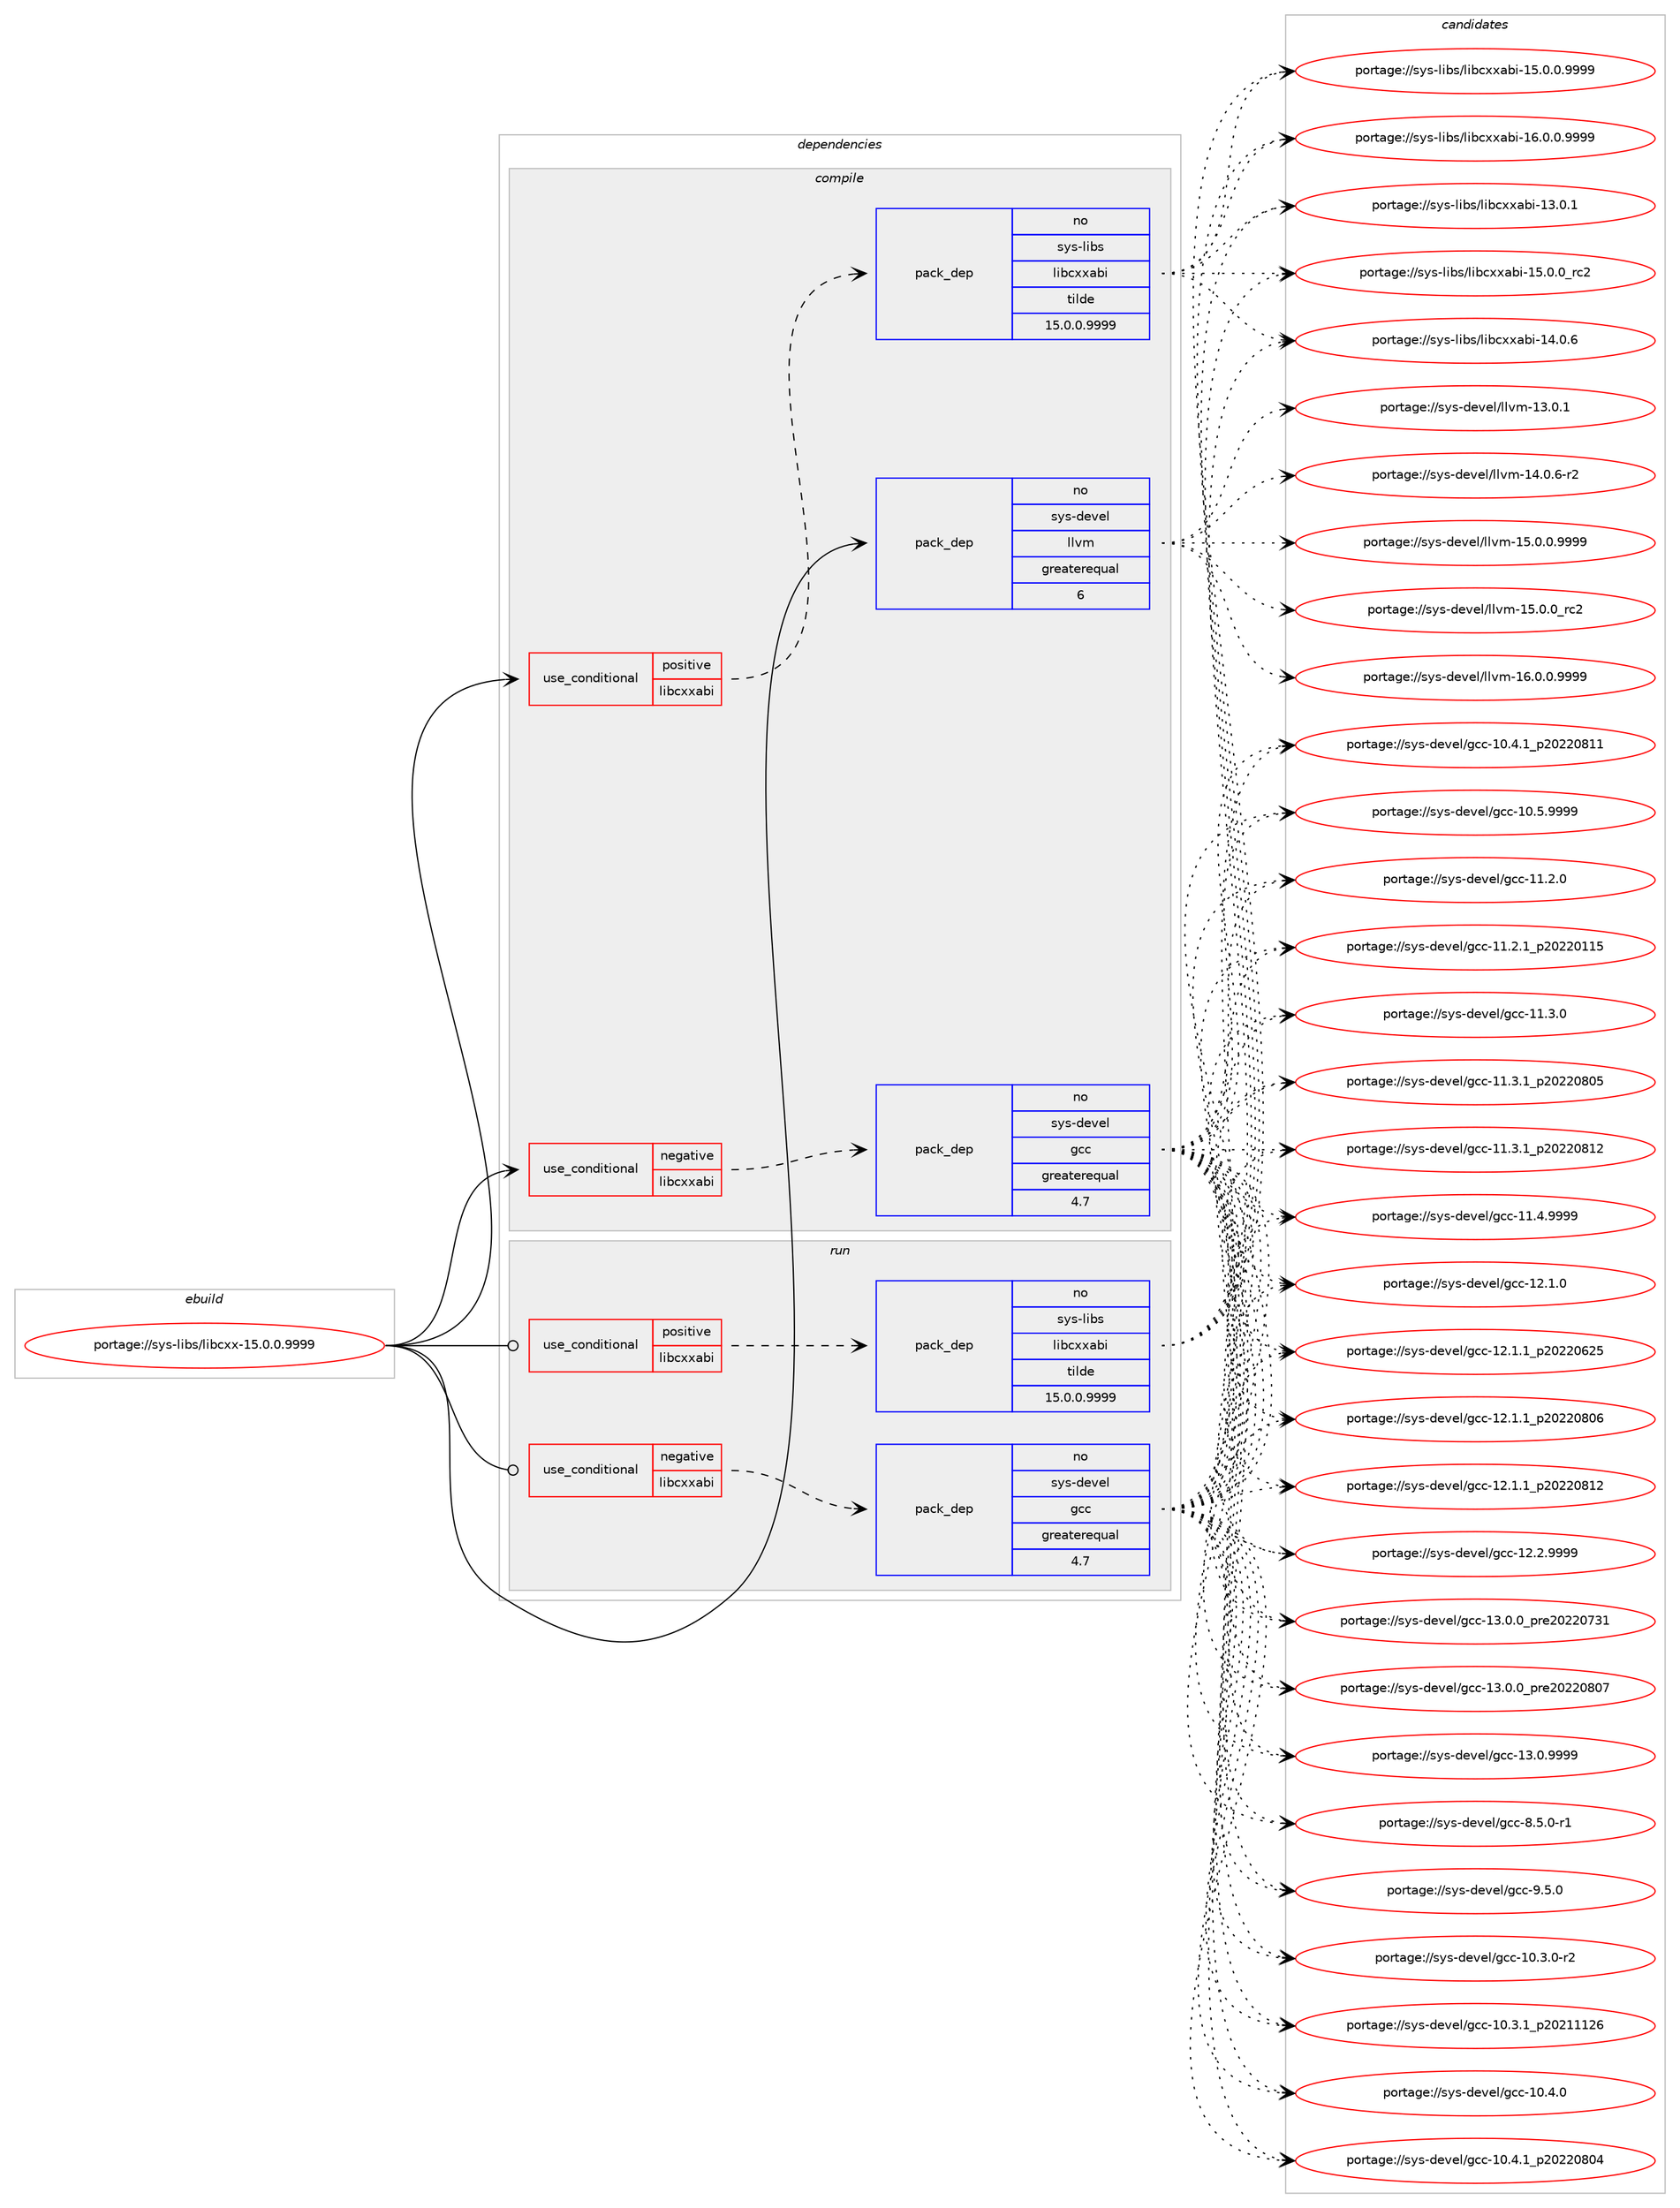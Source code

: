 digraph prolog {

# *************
# Graph options
# *************

newrank=true;
concentrate=true;
compound=true;
graph [rankdir=LR,fontname=Helvetica,fontsize=10,ranksep=1.5];#, ranksep=2.5, nodesep=0.2];
edge  [arrowhead=vee];
node  [fontname=Helvetica,fontsize=10];

# **********
# The ebuild
# **********

subgraph cluster_leftcol {
color=gray;
rank=same;
label=<<i>ebuild</i>>;
id [label="portage://sys-libs/libcxx-15.0.0.9999", color=red, width=4, href="../sys-libs/libcxx-15.0.0.9999.svg"];
}

# ****************
# The dependencies
# ****************

subgraph cluster_midcol {
color=gray;
label=<<i>dependencies</i>>;
subgraph cluster_compile {
fillcolor="#eeeeee";
style=filled;
label=<<i>compile</i>>;
subgraph cond242 {
dependency388 [label=<<TABLE BORDER="0" CELLBORDER="1" CELLSPACING="0" CELLPADDING="4"><TR><TD ROWSPAN="3" CELLPADDING="10">use_conditional</TD></TR><TR><TD>negative</TD></TR><TR><TD>libcxxabi</TD></TR></TABLE>>, shape=none, color=red];
subgraph pack145 {
dependency389 [label=<<TABLE BORDER="0" CELLBORDER="1" CELLSPACING="0" CELLPADDING="4" WIDTH="220"><TR><TD ROWSPAN="6" CELLPADDING="30">pack_dep</TD></TR><TR><TD WIDTH="110">no</TD></TR><TR><TD>sys-devel</TD></TR><TR><TD>gcc</TD></TR><TR><TD>greaterequal</TD></TR><TR><TD>4.7</TD></TR></TABLE>>, shape=none, color=blue];
}
dependency388:e -> dependency389:w [weight=20,style="dashed",arrowhead="vee"];
}
id:e -> dependency388:w [weight=20,style="solid",arrowhead="vee"];
subgraph cond243 {
dependency390 [label=<<TABLE BORDER="0" CELLBORDER="1" CELLSPACING="0" CELLPADDING="4"><TR><TD ROWSPAN="3" CELLPADDING="10">use_conditional</TD></TR><TR><TD>positive</TD></TR><TR><TD>libcxxabi</TD></TR></TABLE>>, shape=none, color=red];
subgraph pack146 {
dependency391 [label=<<TABLE BORDER="0" CELLBORDER="1" CELLSPACING="0" CELLPADDING="4" WIDTH="220"><TR><TD ROWSPAN="6" CELLPADDING="30">pack_dep</TD></TR><TR><TD WIDTH="110">no</TD></TR><TR><TD>sys-libs</TD></TR><TR><TD>libcxxabi</TD></TR><TR><TD>tilde</TD></TR><TR><TD>15.0.0.9999</TD></TR></TABLE>>, shape=none, color=blue];
}
dependency390:e -> dependency391:w [weight=20,style="dashed",arrowhead="vee"];
}
id:e -> dependency390:w [weight=20,style="solid",arrowhead="vee"];
subgraph pack147 {
dependency392 [label=<<TABLE BORDER="0" CELLBORDER="1" CELLSPACING="0" CELLPADDING="4" WIDTH="220"><TR><TD ROWSPAN="6" CELLPADDING="30">pack_dep</TD></TR><TR><TD WIDTH="110">no</TD></TR><TR><TD>sys-devel</TD></TR><TR><TD>llvm</TD></TR><TR><TD>greaterequal</TD></TR><TR><TD>6</TD></TR></TABLE>>, shape=none, color=blue];
}
id:e -> dependency392:w [weight=20,style="solid",arrowhead="vee"];
# *** BEGIN UNKNOWN DEPENDENCY TYPE (TODO) ***
# id -> package_dependency(portage://sys-libs/libcxx-15.0.0.9999,install,strong,sys-devel,llvm,none,[,,],[slot(0)],[])
# *** END UNKNOWN DEPENDENCY TYPE (TODO) ***

}
subgraph cluster_compileandrun {
fillcolor="#eeeeee";
style=filled;
label=<<i>compile and run</i>>;
}
subgraph cluster_run {
fillcolor="#eeeeee";
style=filled;
label=<<i>run</i>>;
subgraph cond244 {
dependency393 [label=<<TABLE BORDER="0" CELLBORDER="1" CELLSPACING="0" CELLPADDING="4"><TR><TD ROWSPAN="3" CELLPADDING="10">use_conditional</TD></TR><TR><TD>negative</TD></TR><TR><TD>libcxxabi</TD></TR></TABLE>>, shape=none, color=red];
subgraph pack148 {
dependency394 [label=<<TABLE BORDER="0" CELLBORDER="1" CELLSPACING="0" CELLPADDING="4" WIDTH="220"><TR><TD ROWSPAN="6" CELLPADDING="30">pack_dep</TD></TR><TR><TD WIDTH="110">no</TD></TR><TR><TD>sys-devel</TD></TR><TR><TD>gcc</TD></TR><TR><TD>greaterequal</TD></TR><TR><TD>4.7</TD></TR></TABLE>>, shape=none, color=blue];
}
dependency393:e -> dependency394:w [weight=20,style="dashed",arrowhead="vee"];
}
id:e -> dependency393:w [weight=20,style="solid",arrowhead="odot"];
subgraph cond245 {
dependency395 [label=<<TABLE BORDER="0" CELLBORDER="1" CELLSPACING="0" CELLPADDING="4"><TR><TD ROWSPAN="3" CELLPADDING="10">use_conditional</TD></TR><TR><TD>positive</TD></TR><TR><TD>libcxxabi</TD></TR></TABLE>>, shape=none, color=red];
subgraph pack149 {
dependency396 [label=<<TABLE BORDER="0" CELLBORDER="1" CELLSPACING="0" CELLPADDING="4" WIDTH="220"><TR><TD ROWSPAN="6" CELLPADDING="30">pack_dep</TD></TR><TR><TD WIDTH="110">no</TD></TR><TR><TD>sys-libs</TD></TR><TR><TD>libcxxabi</TD></TR><TR><TD>tilde</TD></TR><TR><TD>15.0.0.9999</TD></TR></TABLE>>, shape=none, color=blue];
}
dependency395:e -> dependency396:w [weight=20,style="dashed",arrowhead="vee"];
}
id:e -> dependency395:w [weight=20,style="solid",arrowhead="odot"];
}
}

# **************
# The candidates
# **************

subgraph cluster_choices {
rank=same;
color=gray;
label=<<i>candidates</i>>;

subgraph choice145 {
color=black;
nodesep=1;
choice11512111545100101118101108471039999454948465146484511450 [label="portage://sys-devel/gcc-10.3.0-r2", color=red, width=4,href="../sys-devel/gcc-10.3.0-r2.svg"];
choice1151211154510010111810110847103999945494846514649951125048504949495054 [label="portage://sys-devel/gcc-10.3.1_p20211126", color=red, width=4,href="../sys-devel/gcc-10.3.1_p20211126.svg"];
choice1151211154510010111810110847103999945494846524648 [label="portage://sys-devel/gcc-10.4.0", color=red, width=4,href="../sys-devel/gcc-10.4.0.svg"];
choice1151211154510010111810110847103999945494846524649951125048505048564852 [label="portage://sys-devel/gcc-10.4.1_p20220804", color=red, width=4,href="../sys-devel/gcc-10.4.1_p20220804.svg"];
choice1151211154510010111810110847103999945494846524649951125048505048564949 [label="portage://sys-devel/gcc-10.4.1_p20220811", color=red, width=4,href="../sys-devel/gcc-10.4.1_p20220811.svg"];
choice1151211154510010111810110847103999945494846534657575757 [label="portage://sys-devel/gcc-10.5.9999", color=red, width=4,href="../sys-devel/gcc-10.5.9999.svg"];
choice1151211154510010111810110847103999945494946504648 [label="portage://sys-devel/gcc-11.2.0", color=red, width=4,href="../sys-devel/gcc-11.2.0.svg"];
choice1151211154510010111810110847103999945494946504649951125048505048494953 [label="portage://sys-devel/gcc-11.2.1_p20220115", color=red, width=4,href="../sys-devel/gcc-11.2.1_p20220115.svg"];
choice1151211154510010111810110847103999945494946514648 [label="portage://sys-devel/gcc-11.3.0", color=red, width=4,href="../sys-devel/gcc-11.3.0.svg"];
choice1151211154510010111810110847103999945494946514649951125048505048564853 [label="portage://sys-devel/gcc-11.3.1_p20220805", color=red, width=4,href="../sys-devel/gcc-11.3.1_p20220805.svg"];
choice1151211154510010111810110847103999945494946514649951125048505048564950 [label="portage://sys-devel/gcc-11.3.1_p20220812", color=red, width=4,href="../sys-devel/gcc-11.3.1_p20220812.svg"];
choice1151211154510010111810110847103999945494946524657575757 [label="portage://sys-devel/gcc-11.4.9999", color=red, width=4,href="../sys-devel/gcc-11.4.9999.svg"];
choice1151211154510010111810110847103999945495046494648 [label="portage://sys-devel/gcc-12.1.0", color=red, width=4,href="../sys-devel/gcc-12.1.0.svg"];
choice1151211154510010111810110847103999945495046494649951125048505048545053 [label="portage://sys-devel/gcc-12.1.1_p20220625", color=red, width=4,href="../sys-devel/gcc-12.1.1_p20220625.svg"];
choice1151211154510010111810110847103999945495046494649951125048505048564854 [label="portage://sys-devel/gcc-12.1.1_p20220806", color=red, width=4,href="../sys-devel/gcc-12.1.1_p20220806.svg"];
choice1151211154510010111810110847103999945495046494649951125048505048564950 [label="portage://sys-devel/gcc-12.1.1_p20220812", color=red, width=4,href="../sys-devel/gcc-12.1.1_p20220812.svg"];
choice1151211154510010111810110847103999945495046504657575757 [label="portage://sys-devel/gcc-12.2.9999", color=red, width=4,href="../sys-devel/gcc-12.2.9999.svg"];
choice1151211154510010111810110847103999945495146484648951121141015048505048555149 [label="portage://sys-devel/gcc-13.0.0_pre20220731", color=red, width=4,href="../sys-devel/gcc-13.0.0_pre20220731.svg"];
choice1151211154510010111810110847103999945495146484648951121141015048505048564855 [label="portage://sys-devel/gcc-13.0.0_pre20220807", color=red, width=4,href="../sys-devel/gcc-13.0.0_pre20220807.svg"];
choice1151211154510010111810110847103999945495146484657575757 [label="portage://sys-devel/gcc-13.0.9999", color=red, width=4,href="../sys-devel/gcc-13.0.9999.svg"];
choice115121115451001011181011084710399994556465346484511449 [label="portage://sys-devel/gcc-8.5.0-r1", color=red, width=4,href="../sys-devel/gcc-8.5.0-r1.svg"];
choice11512111545100101118101108471039999455746534648 [label="portage://sys-devel/gcc-9.5.0", color=red, width=4,href="../sys-devel/gcc-9.5.0.svg"];
dependency389:e -> choice11512111545100101118101108471039999454948465146484511450:w [style=dotted,weight="100"];
dependency389:e -> choice1151211154510010111810110847103999945494846514649951125048504949495054:w [style=dotted,weight="100"];
dependency389:e -> choice1151211154510010111810110847103999945494846524648:w [style=dotted,weight="100"];
dependency389:e -> choice1151211154510010111810110847103999945494846524649951125048505048564852:w [style=dotted,weight="100"];
dependency389:e -> choice1151211154510010111810110847103999945494846524649951125048505048564949:w [style=dotted,weight="100"];
dependency389:e -> choice1151211154510010111810110847103999945494846534657575757:w [style=dotted,weight="100"];
dependency389:e -> choice1151211154510010111810110847103999945494946504648:w [style=dotted,weight="100"];
dependency389:e -> choice1151211154510010111810110847103999945494946504649951125048505048494953:w [style=dotted,weight="100"];
dependency389:e -> choice1151211154510010111810110847103999945494946514648:w [style=dotted,weight="100"];
dependency389:e -> choice1151211154510010111810110847103999945494946514649951125048505048564853:w [style=dotted,weight="100"];
dependency389:e -> choice1151211154510010111810110847103999945494946514649951125048505048564950:w [style=dotted,weight="100"];
dependency389:e -> choice1151211154510010111810110847103999945494946524657575757:w [style=dotted,weight="100"];
dependency389:e -> choice1151211154510010111810110847103999945495046494648:w [style=dotted,weight="100"];
dependency389:e -> choice1151211154510010111810110847103999945495046494649951125048505048545053:w [style=dotted,weight="100"];
dependency389:e -> choice1151211154510010111810110847103999945495046494649951125048505048564854:w [style=dotted,weight="100"];
dependency389:e -> choice1151211154510010111810110847103999945495046494649951125048505048564950:w [style=dotted,weight="100"];
dependency389:e -> choice1151211154510010111810110847103999945495046504657575757:w [style=dotted,weight="100"];
dependency389:e -> choice1151211154510010111810110847103999945495146484648951121141015048505048555149:w [style=dotted,weight="100"];
dependency389:e -> choice1151211154510010111810110847103999945495146484648951121141015048505048564855:w [style=dotted,weight="100"];
dependency389:e -> choice1151211154510010111810110847103999945495146484657575757:w [style=dotted,weight="100"];
dependency389:e -> choice115121115451001011181011084710399994556465346484511449:w [style=dotted,weight="100"];
dependency389:e -> choice11512111545100101118101108471039999455746534648:w [style=dotted,weight="100"];
}
subgraph choice146 {
color=black;
nodesep=1;
choice1151211154510810598115471081059899120120979810545495146484649 [label="portage://sys-libs/libcxxabi-13.0.1", color=red, width=4,href="../sys-libs/libcxxabi-13.0.1.svg"];
choice1151211154510810598115471081059899120120979810545495246484654 [label="portage://sys-libs/libcxxabi-14.0.6", color=red, width=4,href="../sys-libs/libcxxabi-14.0.6.svg"];
choice11512111545108105981154710810598991201209798105454953464846484657575757 [label="portage://sys-libs/libcxxabi-15.0.0.9999", color=red, width=4,href="../sys-libs/libcxxabi-15.0.0.9999.svg"];
choice1151211154510810598115471081059899120120979810545495346484648951149950 [label="portage://sys-libs/libcxxabi-15.0.0_rc2", color=red, width=4,href="../sys-libs/libcxxabi-15.0.0_rc2.svg"];
choice11512111545108105981154710810598991201209798105454954464846484657575757 [label="portage://sys-libs/libcxxabi-16.0.0.9999", color=red, width=4,href="../sys-libs/libcxxabi-16.0.0.9999.svg"];
dependency391:e -> choice1151211154510810598115471081059899120120979810545495146484649:w [style=dotted,weight="100"];
dependency391:e -> choice1151211154510810598115471081059899120120979810545495246484654:w [style=dotted,weight="100"];
dependency391:e -> choice11512111545108105981154710810598991201209798105454953464846484657575757:w [style=dotted,weight="100"];
dependency391:e -> choice1151211154510810598115471081059899120120979810545495346484648951149950:w [style=dotted,weight="100"];
dependency391:e -> choice11512111545108105981154710810598991201209798105454954464846484657575757:w [style=dotted,weight="100"];
}
subgraph choice147 {
color=black;
nodesep=1;
choice115121115451001011181011084710810811810945495146484649 [label="portage://sys-devel/llvm-13.0.1", color=red, width=4,href="../sys-devel/llvm-13.0.1.svg"];
choice1151211154510010111810110847108108118109454952464846544511450 [label="portage://sys-devel/llvm-14.0.6-r2", color=red, width=4,href="../sys-devel/llvm-14.0.6-r2.svg"];
choice1151211154510010111810110847108108118109454953464846484657575757 [label="portage://sys-devel/llvm-15.0.0.9999", color=red, width=4,href="../sys-devel/llvm-15.0.0.9999.svg"];
choice115121115451001011181011084710810811810945495346484648951149950 [label="portage://sys-devel/llvm-15.0.0_rc2", color=red, width=4,href="../sys-devel/llvm-15.0.0_rc2.svg"];
choice1151211154510010111810110847108108118109454954464846484657575757 [label="portage://sys-devel/llvm-16.0.0.9999", color=red, width=4,href="../sys-devel/llvm-16.0.0.9999.svg"];
dependency392:e -> choice115121115451001011181011084710810811810945495146484649:w [style=dotted,weight="100"];
dependency392:e -> choice1151211154510010111810110847108108118109454952464846544511450:w [style=dotted,weight="100"];
dependency392:e -> choice1151211154510010111810110847108108118109454953464846484657575757:w [style=dotted,weight="100"];
dependency392:e -> choice115121115451001011181011084710810811810945495346484648951149950:w [style=dotted,weight="100"];
dependency392:e -> choice1151211154510010111810110847108108118109454954464846484657575757:w [style=dotted,weight="100"];
}
subgraph choice148 {
color=black;
nodesep=1;
choice11512111545100101118101108471039999454948465146484511450 [label="portage://sys-devel/gcc-10.3.0-r2", color=red, width=4,href="../sys-devel/gcc-10.3.0-r2.svg"];
choice1151211154510010111810110847103999945494846514649951125048504949495054 [label="portage://sys-devel/gcc-10.3.1_p20211126", color=red, width=4,href="../sys-devel/gcc-10.3.1_p20211126.svg"];
choice1151211154510010111810110847103999945494846524648 [label="portage://sys-devel/gcc-10.4.0", color=red, width=4,href="../sys-devel/gcc-10.4.0.svg"];
choice1151211154510010111810110847103999945494846524649951125048505048564852 [label="portage://sys-devel/gcc-10.4.1_p20220804", color=red, width=4,href="../sys-devel/gcc-10.4.1_p20220804.svg"];
choice1151211154510010111810110847103999945494846524649951125048505048564949 [label="portage://sys-devel/gcc-10.4.1_p20220811", color=red, width=4,href="../sys-devel/gcc-10.4.1_p20220811.svg"];
choice1151211154510010111810110847103999945494846534657575757 [label="portage://sys-devel/gcc-10.5.9999", color=red, width=4,href="../sys-devel/gcc-10.5.9999.svg"];
choice1151211154510010111810110847103999945494946504648 [label="portage://sys-devel/gcc-11.2.0", color=red, width=4,href="../sys-devel/gcc-11.2.0.svg"];
choice1151211154510010111810110847103999945494946504649951125048505048494953 [label="portage://sys-devel/gcc-11.2.1_p20220115", color=red, width=4,href="../sys-devel/gcc-11.2.1_p20220115.svg"];
choice1151211154510010111810110847103999945494946514648 [label="portage://sys-devel/gcc-11.3.0", color=red, width=4,href="../sys-devel/gcc-11.3.0.svg"];
choice1151211154510010111810110847103999945494946514649951125048505048564853 [label="portage://sys-devel/gcc-11.3.1_p20220805", color=red, width=4,href="../sys-devel/gcc-11.3.1_p20220805.svg"];
choice1151211154510010111810110847103999945494946514649951125048505048564950 [label="portage://sys-devel/gcc-11.3.1_p20220812", color=red, width=4,href="../sys-devel/gcc-11.3.1_p20220812.svg"];
choice1151211154510010111810110847103999945494946524657575757 [label="portage://sys-devel/gcc-11.4.9999", color=red, width=4,href="../sys-devel/gcc-11.4.9999.svg"];
choice1151211154510010111810110847103999945495046494648 [label="portage://sys-devel/gcc-12.1.0", color=red, width=4,href="../sys-devel/gcc-12.1.0.svg"];
choice1151211154510010111810110847103999945495046494649951125048505048545053 [label="portage://sys-devel/gcc-12.1.1_p20220625", color=red, width=4,href="../sys-devel/gcc-12.1.1_p20220625.svg"];
choice1151211154510010111810110847103999945495046494649951125048505048564854 [label="portage://sys-devel/gcc-12.1.1_p20220806", color=red, width=4,href="../sys-devel/gcc-12.1.1_p20220806.svg"];
choice1151211154510010111810110847103999945495046494649951125048505048564950 [label="portage://sys-devel/gcc-12.1.1_p20220812", color=red, width=4,href="../sys-devel/gcc-12.1.1_p20220812.svg"];
choice1151211154510010111810110847103999945495046504657575757 [label="portage://sys-devel/gcc-12.2.9999", color=red, width=4,href="../sys-devel/gcc-12.2.9999.svg"];
choice1151211154510010111810110847103999945495146484648951121141015048505048555149 [label="portage://sys-devel/gcc-13.0.0_pre20220731", color=red, width=4,href="../sys-devel/gcc-13.0.0_pre20220731.svg"];
choice1151211154510010111810110847103999945495146484648951121141015048505048564855 [label="portage://sys-devel/gcc-13.0.0_pre20220807", color=red, width=4,href="../sys-devel/gcc-13.0.0_pre20220807.svg"];
choice1151211154510010111810110847103999945495146484657575757 [label="portage://sys-devel/gcc-13.0.9999", color=red, width=4,href="../sys-devel/gcc-13.0.9999.svg"];
choice115121115451001011181011084710399994556465346484511449 [label="portage://sys-devel/gcc-8.5.0-r1", color=red, width=4,href="../sys-devel/gcc-8.5.0-r1.svg"];
choice11512111545100101118101108471039999455746534648 [label="portage://sys-devel/gcc-9.5.0", color=red, width=4,href="../sys-devel/gcc-9.5.0.svg"];
dependency394:e -> choice11512111545100101118101108471039999454948465146484511450:w [style=dotted,weight="100"];
dependency394:e -> choice1151211154510010111810110847103999945494846514649951125048504949495054:w [style=dotted,weight="100"];
dependency394:e -> choice1151211154510010111810110847103999945494846524648:w [style=dotted,weight="100"];
dependency394:e -> choice1151211154510010111810110847103999945494846524649951125048505048564852:w [style=dotted,weight="100"];
dependency394:e -> choice1151211154510010111810110847103999945494846524649951125048505048564949:w [style=dotted,weight="100"];
dependency394:e -> choice1151211154510010111810110847103999945494846534657575757:w [style=dotted,weight="100"];
dependency394:e -> choice1151211154510010111810110847103999945494946504648:w [style=dotted,weight="100"];
dependency394:e -> choice1151211154510010111810110847103999945494946504649951125048505048494953:w [style=dotted,weight="100"];
dependency394:e -> choice1151211154510010111810110847103999945494946514648:w [style=dotted,weight="100"];
dependency394:e -> choice1151211154510010111810110847103999945494946514649951125048505048564853:w [style=dotted,weight="100"];
dependency394:e -> choice1151211154510010111810110847103999945494946514649951125048505048564950:w [style=dotted,weight="100"];
dependency394:e -> choice1151211154510010111810110847103999945494946524657575757:w [style=dotted,weight="100"];
dependency394:e -> choice1151211154510010111810110847103999945495046494648:w [style=dotted,weight="100"];
dependency394:e -> choice1151211154510010111810110847103999945495046494649951125048505048545053:w [style=dotted,weight="100"];
dependency394:e -> choice1151211154510010111810110847103999945495046494649951125048505048564854:w [style=dotted,weight="100"];
dependency394:e -> choice1151211154510010111810110847103999945495046494649951125048505048564950:w [style=dotted,weight="100"];
dependency394:e -> choice1151211154510010111810110847103999945495046504657575757:w [style=dotted,weight="100"];
dependency394:e -> choice1151211154510010111810110847103999945495146484648951121141015048505048555149:w [style=dotted,weight="100"];
dependency394:e -> choice1151211154510010111810110847103999945495146484648951121141015048505048564855:w [style=dotted,weight="100"];
dependency394:e -> choice1151211154510010111810110847103999945495146484657575757:w [style=dotted,weight="100"];
dependency394:e -> choice115121115451001011181011084710399994556465346484511449:w [style=dotted,weight="100"];
dependency394:e -> choice11512111545100101118101108471039999455746534648:w [style=dotted,weight="100"];
}
subgraph choice149 {
color=black;
nodesep=1;
choice1151211154510810598115471081059899120120979810545495146484649 [label="portage://sys-libs/libcxxabi-13.0.1", color=red, width=4,href="../sys-libs/libcxxabi-13.0.1.svg"];
choice1151211154510810598115471081059899120120979810545495246484654 [label="portage://sys-libs/libcxxabi-14.0.6", color=red, width=4,href="../sys-libs/libcxxabi-14.0.6.svg"];
choice11512111545108105981154710810598991201209798105454953464846484657575757 [label="portage://sys-libs/libcxxabi-15.0.0.9999", color=red, width=4,href="../sys-libs/libcxxabi-15.0.0.9999.svg"];
choice1151211154510810598115471081059899120120979810545495346484648951149950 [label="portage://sys-libs/libcxxabi-15.0.0_rc2", color=red, width=4,href="../sys-libs/libcxxabi-15.0.0_rc2.svg"];
choice11512111545108105981154710810598991201209798105454954464846484657575757 [label="portage://sys-libs/libcxxabi-16.0.0.9999", color=red, width=4,href="../sys-libs/libcxxabi-16.0.0.9999.svg"];
dependency396:e -> choice1151211154510810598115471081059899120120979810545495146484649:w [style=dotted,weight="100"];
dependency396:e -> choice1151211154510810598115471081059899120120979810545495246484654:w [style=dotted,weight="100"];
dependency396:e -> choice11512111545108105981154710810598991201209798105454953464846484657575757:w [style=dotted,weight="100"];
dependency396:e -> choice1151211154510810598115471081059899120120979810545495346484648951149950:w [style=dotted,weight="100"];
dependency396:e -> choice11512111545108105981154710810598991201209798105454954464846484657575757:w [style=dotted,weight="100"];
}
}

}
